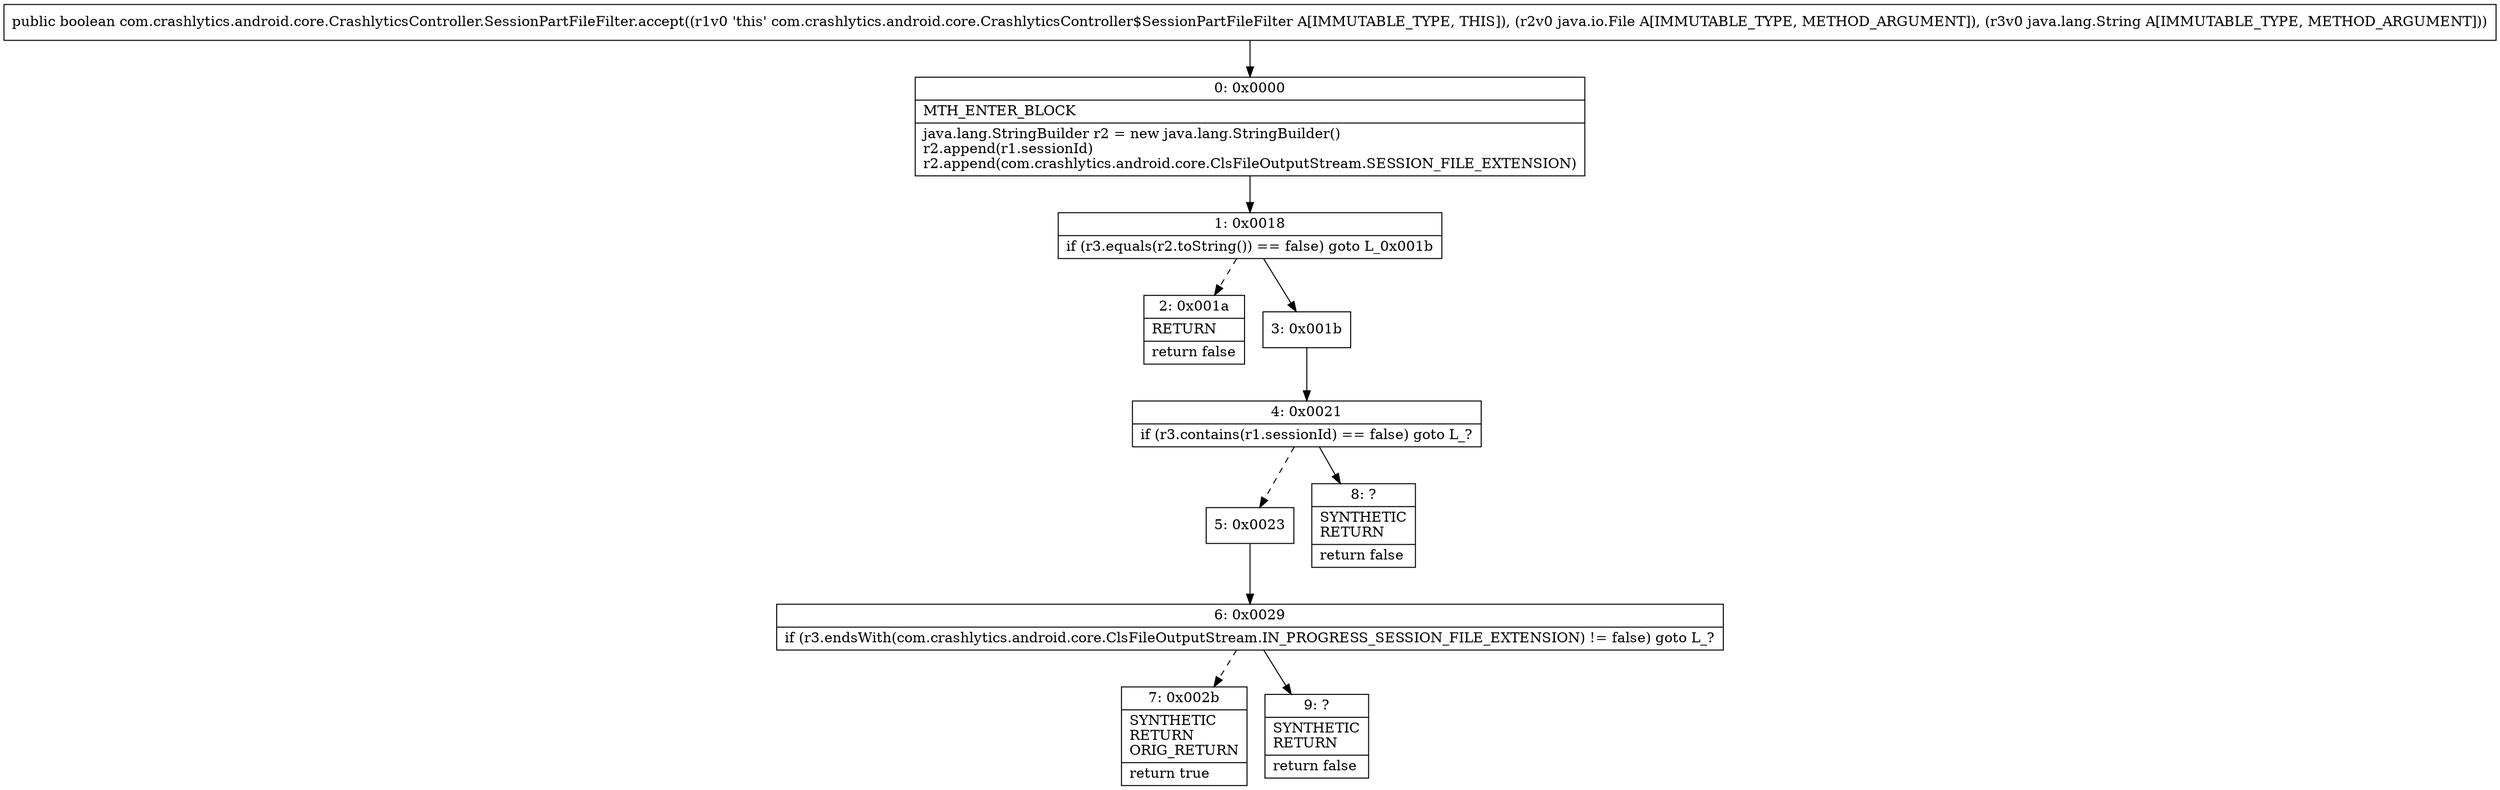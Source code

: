 digraph "CFG forcom.crashlytics.android.core.CrashlyticsController.SessionPartFileFilter.accept(Ljava\/io\/File;Ljava\/lang\/String;)Z" {
Node_0 [shape=record,label="{0\:\ 0x0000|MTH_ENTER_BLOCK\l|java.lang.StringBuilder r2 = new java.lang.StringBuilder()\lr2.append(r1.sessionId)\lr2.append(com.crashlytics.android.core.ClsFileOutputStream.SESSION_FILE_EXTENSION)\l}"];
Node_1 [shape=record,label="{1\:\ 0x0018|if (r3.equals(r2.toString()) == false) goto L_0x001b\l}"];
Node_2 [shape=record,label="{2\:\ 0x001a|RETURN\l|return false\l}"];
Node_3 [shape=record,label="{3\:\ 0x001b}"];
Node_4 [shape=record,label="{4\:\ 0x0021|if (r3.contains(r1.sessionId) == false) goto L_?\l}"];
Node_5 [shape=record,label="{5\:\ 0x0023}"];
Node_6 [shape=record,label="{6\:\ 0x0029|if (r3.endsWith(com.crashlytics.android.core.ClsFileOutputStream.IN_PROGRESS_SESSION_FILE_EXTENSION) != false) goto L_?\l}"];
Node_7 [shape=record,label="{7\:\ 0x002b|SYNTHETIC\lRETURN\lORIG_RETURN\l|return true\l}"];
Node_8 [shape=record,label="{8\:\ ?|SYNTHETIC\lRETURN\l|return false\l}"];
Node_9 [shape=record,label="{9\:\ ?|SYNTHETIC\lRETURN\l|return false\l}"];
MethodNode[shape=record,label="{public boolean com.crashlytics.android.core.CrashlyticsController.SessionPartFileFilter.accept((r1v0 'this' com.crashlytics.android.core.CrashlyticsController$SessionPartFileFilter A[IMMUTABLE_TYPE, THIS]), (r2v0 java.io.File A[IMMUTABLE_TYPE, METHOD_ARGUMENT]), (r3v0 java.lang.String A[IMMUTABLE_TYPE, METHOD_ARGUMENT])) }"];
MethodNode -> Node_0;
Node_0 -> Node_1;
Node_1 -> Node_2[style=dashed];
Node_1 -> Node_3;
Node_3 -> Node_4;
Node_4 -> Node_5[style=dashed];
Node_4 -> Node_8;
Node_5 -> Node_6;
Node_6 -> Node_7[style=dashed];
Node_6 -> Node_9;
}

